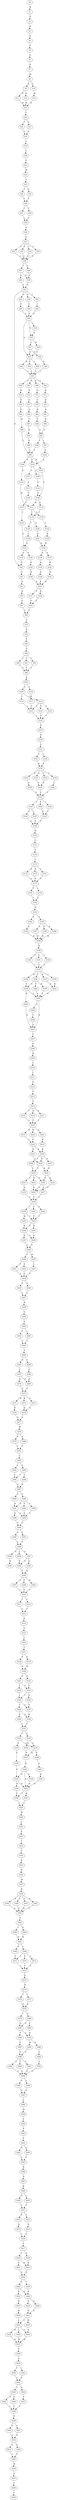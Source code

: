 strict digraph  {
	S0 -> S1 [ label = R ];
	S1 -> S2 [ label = E ];
	S2 -> S3 [ label = K ];
	S3 -> S4 [ label = K ];
	S4 -> S5 [ label = P ];
	S5 -> S6 [ label = G ];
	S6 -> S7 [ label = E ];
	S7 -> S8 [ label = M ];
	S8 -> S9 [ label = N ];
	S8 -> S10 [ label = S ];
	S9 -> S11 [ label = R ];
	S9 -> S12 [ label = P ];
	S10 -> S13 [ label = W ];
	S11 -> S14 [ label = W ];
	S12 -> S14 [ label = W ];
	S13 -> S14 [ label = W ];
	S14 -> S15 [ label = S ];
	S15 -> S16 [ label = T ];
	S15 -> S17 [ label = S ];
	S16 -> S18 [ label = Y ];
	S17 -> S18 [ label = Y ];
	S18 -> S19 [ label = L ];
	S19 -> S20 [ label = L ];
	S20 -> S21 [ label = G ];
	S21 -> S22 [ label = W ];
	S22 -> S23 [ label = T ];
	S23 -> S24 [ label = T ];
	S23 -> S25 [ label = A ];
	S24 -> S26 [ label = F ];
	S25 -> S26 [ label = F ];
	S26 -> S27 [ label = L ];
	S26 -> S28 [ label = V ];
	S27 -> S29 [ label = L ];
	S28 -> S29 [ label = L ];
	S29 -> S30 [ label = Y ];
	S30 -> S31 [ label = S ];
	S31 -> S32 [ label = Y ];
	S31 -> S33 [ label = S ];
	S31 -> S34 [ label = C ];
	S31 -> S35 [ label = F ];
	S32 -> S36 [ label = E ];
	S33 -> S36 [ label = E ];
	S34 -> S36 [ label = E ];
	S35 -> S36 [ label = E ];
	S36 -> S37 [ label = T ];
	S36 -> S38 [ label = A ];
	S37 -> S39 [ label = N ];
	S37 -> S40 [ label = S ];
	S38 -> S39 [ label = N ];
	S39 -> S41 [ label = G ];
	S40 -> S41 [ label = G ];
	S41 -> S42 [ label = E ];
	S41 -> S43 [ label = D ];
	S41 -> S44 [ label = A ];
	S41 -> S45 [ label = N ];
	S42 -> S46 [ label = I ];
	S43 -> S47 [ label = G ];
	S44 -> S48 [ label = P ];
	S45 -> S49 [ label = L ];
	S46 -> S50 [ label = P ];
	S47 -> S51 [ label = Q ];
	S48 -> S50 [ label = P ];
	S49 -> S50 [ label = P ];
	S50 -> S52 [ label = N ];
	S50 -> S53 [ label = G ];
	S50 -> S54 [ label = L ];
	S51 -> S55 [ label = A ];
	S52 -> S56 [ label = W ];
	S52 -> S57 [ label = L ];
	S53 -> S58 [ label = P ];
	S53 -> S59 [ label = L ];
	S53 -> S60 [ label = W ];
	S54 -> S52 [ label = N ];
	S55 -> S61 [ label = P ];
	S56 -> S53 [ label = G ];
	S57 -> S53 [ label = G ];
	S57 -> S62 [ label = N ];
	S58 -> S63 [ label = L ];
	S59 -> S63 [ label = L ];
	S60 -> S63 [ label = L ];
	S61 -> S64 [ label = C ];
	S62 -> S65 [ label = Q ];
	S63 -> S66 [ label = G ];
	S63 -> S67 [ label = N ];
	S63 -> S68 [ label = E ];
	S63 -> S69 [ label = P ];
	S64 -> S70 [ label = V ];
	S65 -> S63 [ label = L ];
	S66 -> S71 [ label = K ];
	S67 -> S72 [ label = N ];
	S68 -> S73 [ label = G ];
	S69 -> S74 [ label = K ];
	S70 -> S75 [ label = F ];
	S71 -> S76 [ label = H ];
	S72 -> S77 [ label = S ];
	S73 -> S78 [ label = G ];
	S74 -> S79 [ label = D ];
	S75 -> S80 [ label = P ];
	S76 -> S81 [ label = N ];
	S77 -> S82 [ label = Q ];
	S78 -> S83 [ label = R ];
	S79 -> S84 [ label = H ];
	S80 -> S85 [ label = F ];
	S81 -> S86 [ label = Q ];
	S82 -> S87 [ label = V ];
	S83 -> S88 [ label = E ];
	S84 -> S89 [ label = M ];
	S85 -> S90 [ label = I ];
	S85 -> S91 [ label = T ];
	S85 -> S92 [ label = V ];
	S86 -> S93 [ label = D ];
	S87 -> S94 [ label = R ];
	S88 -> S93 [ label = D ];
	S89 -> S95 [ label = T ];
	S90 -> S96 [ label = Y ];
	S91 -> S96 [ label = Y ];
	S92 -> S96 [ label = Y ];
	S93 -> S97 [ label = I ];
	S93 -> S98 [ label = F ];
	S94 -> S99 [ label = S ];
	S95 -> S100 [ label = K ];
	S95 -> S101 [ label = H ];
	S95 -> S102 [ label = S ];
	S96 -> S103 [ label = K ];
	S97 -> S104 [ label = P ];
	S98 -> S95 [ label = T ];
	S99 -> S95 [ label = T ];
	S100 -> S105 [ label = N ];
	S101 -> S106 [ label = P ];
	S102 -> S107 [ label = S ];
	S102 -> S108 [ label = P ];
	S103 -> S109 [ label = G ];
	S103 -> S110 [ label = E ];
	S104 -> S102 [ label = S ];
	S105 -> S111 [ label = W ];
	S106 -> S112 [ label = R ];
	S106 -> S111 [ label = W ];
	S107 -> S113 [ label = F ];
	S108 -> S114 [ label = F ];
	S109 -> S115 [ label = S ];
	S109 -> S116 [ label = T ];
	S110 -> S117 [ label = F ];
	S111 -> S118 [ label = L ];
	S111 -> S119 [ label = I ];
	S112 -> S119 [ label = I ];
	S113 -> S120 [ label = V ];
	S114 -> S106 [ label = P ];
	S115 -> S121 [ label = V ];
	S115 -> S122 [ label = T ];
	S115 -> S123 [ label = S ];
	S116 -> S122 [ label = T ];
	S117 -> S122 [ label = T ];
	S118 -> S124 [ label = A ];
	S119 -> S125 [ label = T ];
	S119 -> S126 [ label = G ];
	S120 -> S127 [ label = F ];
	S121 -> S128 [ label = Y ];
	S122 -> S128 [ label = Y ];
	S123 -> S128 [ label = Y ];
	S124 -> S129 [ label = R ];
	S125 -> S130 [ label = L ];
	S126 -> S131 [ label = S ];
	S127 -> S132 [ label = C ];
	S128 -> S133 [ label = F ];
	S129 -> S134 [ label = R ];
	S130 -> S135 [ label = S ];
	S131 -> S134 [ label = R ];
	S132 -> S135 [ label = S ];
	S133 -> S136 [ label = S ];
	S134 -> S137 [ label = E ];
	S134 -> S138 [ label = N ];
	S135 -> S139 [ label = S ];
	S135 -> S140 [ label = R ];
	S136 -> S141 [ label = C ];
	S137 -> S142 [ label = R ];
	S138 -> S143 [ label = H ];
	S139 -> S43 [ label = D ];
	S140 -> S144 [ label = Q ];
	S141 -> S145 [ label = T ];
	S141 -> S146 [ label = I ];
	S142 -> S147 [ label = D ];
	S143 -> S148 [ label = Q ];
	S144 -> S149 [ label = K ];
	S145 -> S150 [ label = K ];
	S146 -> S150 [ label = K ];
	S147 -> S151 [ label = K ];
	S148 -> S151 [ label = K ];
	S149 -> S151 [ label = K ];
	S150 -> S152 [ label = K ];
	S150 -> S153 [ label = A ];
	S150 -> S154 [ label = T ];
	S150 -> S155 [ label = F ];
	S151 -> S156 [ label = D ];
	S151 -> S157 [ label = E ];
	S152 -> S158 [ label = G ];
	S153 -> S159 [ label = N ];
	S154 -> S159 [ label = N ];
	S155 -> S160 [ label = L ];
	S156 -> S161 [ label = S ];
	S157 -> S161 [ label = S ];
	S158 -> S162 [ label = S ];
	S159 -> S162 [ label = S ];
	S160 -> S162 [ label = S ];
	S161 -> S64 [ label = C ];
	S162 -> S163 [ label = L ];
	S162 -> S164 [ label = F ];
	S162 -> S165 [ label = I ];
	S163 -> S166 [ label = S ];
	S163 -> S167 [ label = Y ];
	S164 -> S168 [ label = F ];
	S165 -> S168 [ label = F ];
	S166 -> S169 [ label = P ];
	S167 -> S169 [ label = P ];
	S168 -> S169 [ label = P ];
	S169 -> S170 [ label = W ];
	S170 -> S171 [ label = C ];
	S171 -> S172 [ label = A ];
	S172 -> S173 [ label = T ];
	S173 -> S174 [ label = K ];
	S173 -> S175 [ label = R ];
	S173 -> S176 [ label = S ];
	S174 -> S177 [ label = A ];
	S175 -> S177 [ label = A ];
	S176 -> S177 [ label = A ];
	S177 -> S178 [ label = V ];
	S177 -> S179 [ label = I ];
	S178 -> S180 [ label = Y ];
	S179 -> S180 [ label = Y ];
	S180 -> S181 [ label = D ];
	S181 -> S182 [ label = R ];
	S181 -> S183 [ label = G ];
	S182 -> S184 [ label = H ];
	S183 -> S185 [ label = N ];
	S183 -> S186 [ label = K ];
	S183 -> S187 [ label = Q ];
	S184 -> S188 [ label = W ];
	S185 -> S188 [ label = W ];
	S186 -> S188 [ label = W ];
	S187 -> S188 [ label = W ];
	S188 -> S189 [ label = K ];
	S189 -> S190 [ label = P ];
	S189 -> S191 [ label = Y ];
	S189 -> S192 [ label = T ];
	S190 -> S193 [ label = C ];
	S191 -> S193 [ label = C ];
	S192 -> S193 [ label = C ];
	S193 -> S194 [ label = L ];
	S193 -> S195 [ label = T ];
	S193 -> S196 [ label = M ];
	S193 -> S197 [ label = K ];
	S194 -> S198 [ label = V ];
	S194 -> S199 [ label = M ];
	S194 -> S200 [ label = P ];
	S195 -> S201 [ label = K ];
	S196 -> S198 [ label = V ];
	S197 -> S201 [ label = K ];
	S198 -> S202 [ label = E ];
	S198 -> S203 [ label = D ];
	S199 -> S202 [ label = E ];
	S200 -> S202 [ label = E ];
	S201 -> S202 [ label = E ];
	S202 -> S204 [ label = D ];
	S202 -> S205 [ label = D ];
	S203 -> S205 [ label = D ];
	S204 -> S206 [ label = T ];
	S205 -> S207 [ label = Y ];
	S206 -> S205 [ label = D ];
	S207 -> S208 [ label = P ];
	S208 -> S209 [ label = R ];
	S209 -> S210 [ label = C ];
	S210 -> S211 [ label = I ];
	S211 -> S212 [ label = F ];
	S212 -> S213 [ label = P ];
	S213 -> S214 [ label = F ];
	S214 -> S215 [ label = I ];
	S214 -> S216 [ label = N ];
	S214 -> S217 [ label = K ];
	S215 -> S218 [ label = Y ];
	S216 -> S218 [ label = Y ];
	S217 -> S218 [ label = Y ];
	S218 -> S219 [ label = R ];
	S218 -> S220 [ label = H ];
	S218 -> S221 [ label = A ];
	S219 -> S222 [ label = G ];
	S220 -> S222 [ label = G ];
	S221 -> S223 [ label = R ];
	S222 -> S224 [ label = K ];
	S222 -> S225 [ label = R ];
	S223 -> S224 [ label = K ];
	S224 -> S226 [ label = S ];
	S224 -> S227 [ label = A ];
	S224 -> S228 [ label = L ];
	S225 -> S226 [ label = S ];
	S226 -> S229 [ label = Y ];
	S226 -> S230 [ label = H ];
	S227 -> S230 [ label = H ];
	S228 -> S229 [ label = Y ];
	S229 -> S231 [ label = S ];
	S229 -> S232 [ label = N ];
	S229 -> S233 [ label = R ];
	S230 -> S234 [ label = K ];
	S230 -> S232 [ label = N ];
	S231 -> S235 [ label = N ];
	S232 -> S236 [ label = S ];
	S232 -> S237 [ label = T ];
	S233 -> S236 [ label = S ];
	S234 -> S236 [ label = S ];
	S235 -> S238 [ label = C ];
	S236 -> S238 [ label = C ];
	S237 -> S238 [ label = C ];
	S238 -> S239 [ label = I ];
	S238 -> S240 [ label = V ];
	S238 -> S241 [ label = T ];
	S239 -> S242 [ label = T ];
	S239 -> S243 [ label = M ];
	S240 -> S242 [ label = T ];
	S241 -> S242 [ label = T ];
	S242 -> S244 [ label = E ];
	S242 -> S245 [ label = D ];
	S243 -> S244 [ label = E ];
	S244 -> S246 [ label = G ];
	S244 -> S247 [ label = D ];
	S245 -> S246 [ label = G ];
	S246 -> S248 [ label = S ];
	S247 -> S248 [ label = S ];
	S248 -> S249 [ label = F ];
	S248 -> S250 [ label = W ];
	S249 -> S251 [ label = F ];
	S249 -> S252 [ label = S ];
	S250 -> S253 [ label = L ];
	S251 -> S254 [ label = G ];
	S252 -> S254 [ label = G ];
	S253 -> S254 [ label = G ];
	S254 -> S255 [ label = K ];
	S254 -> S256 [ label = R ];
	S255 -> S257 [ label = L ];
	S256 -> S257 [ label = L ];
	S257 -> S258 [ label = W ];
	S258 -> S259 [ label = C ];
	S259 -> S260 [ label = S ];
	S260 -> S261 [ label = V ];
	S260 -> S262 [ label = L ];
	S261 -> S263 [ label = T ];
	S262 -> S263 [ label = T ];
	S263 -> S264 [ label = S ];
	S264 -> S265 [ label = N ];
	S264 -> S266 [ label = S ];
	S265 -> S267 [ label = Y ];
	S266 -> S268 [ label = F ];
	S267 -> S269 [ label = D ];
	S267 -> S270 [ label = N ];
	S268 -> S269 [ label = D ];
	S269 -> S271 [ label = E ];
	S270 -> S271 [ label = E ];
	S271 -> S272 [ label = M ];
	S271 -> S273 [ label = K ];
	S271 -> S274 [ label = N ];
	S272 -> S275 [ label = K ];
	S273 -> S276 [ label = Q ];
	S274 -> S276 [ label = Q ];
	S275 -> S277 [ label = Q ];
	S276 -> S277 [ label = Q ];
	S277 -> S278 [ label = W ];
	S278 -> S279 [ label = K ];
	S278 -> S280 [ label = R ];
	S279 -> S281 [ label = Y ];
	S280 -> S281 [ label = Y ];
	S281 -> S282 [ label = C ];
	S282 -> S283 [ label = A ];
	S282 -> S284 [ label = E ];
	S283 -> S285 [ label = I ];
	S284 -> S286 [ label = T ];
	S284 -> S285 [ label = I ];
	S285 -> S287 [ label = N ];
	S286 -> S287 [ label = N ];
	S287 -> S288 [ label = E ];
	S287 -> S289 [ label = G ];
	S288 -> S290 [ label = F ];
	S288 -> S291 [ label = H ];
	S288 -> S292 [ label = Y ];
	S289 -> S291 [ label = H ];
	S290 -> S293 [ label = G ];
	S291 -> S294 [ label = Q ];
	S291 -> S293 [ label = G ];
	S292 -> S293 [ label = G ];
	S293 -> S295 [ label = G ];
	S294 -> S295 [ label = G ];
	S295 -> S296 [ label = N ];
	S295 -> S297 [ label = S ];
	S296 -> S298 [ label = S ];
	S297 -> S298 [ label = S ];
	S298 -> S299 [ label = L ];
	S298 -> S300 [ label = Q ];
	S298 -> S301 [ label = F ];
	S299 -> S302 [ label = S ];
	S300 -> S303 [ label = R ];
	S301 -> S302 [ label = S ];
	S301 -> S304 [ label = G ];
	S302 -> S305 [ label = K ];
	S304 -> S305 [ label = K ];
	S305 -> S307 [ label = S ];
	S305 -> S308 [ label = P ];
	S305 -> S309 [ label = H ];
	S307 -> S310 [ label = C ];
	S308 -> S310 [ label = C ];
	S309 -> S310 [ label = C ];
	S310 -> S311 [ label = I ];
	S310 -> S312 [ label = V ];
	S311 -> S313 [ label = F ];
	S312 -> S313 [ label = F ];
	S313 -> S314 [ label = P ];
	S314 -> S315 [ label = S ];
	S315 -> S316 [ label = I ];
	S316 -> S317 [ label = Y ];
	S317 -> S318 [ label = R ];
	S317 -> S319 [ label = K ];
	S318 -> S320 [ label = N ];
	S319 -> S320 [ label = N ];
	S320 -> S321 [ label = S ];
	S320 -> S322 [ label = N ];
	S321 -> S323 [ label = V ];
	S321 -> S324 [ label = T ];
	S322 -> S323 [ label = V ];
	S323 -> S325 [ label = I ];
	S323 -> S326 [ label = V ];
	S324 -> S325 [ label = I ];
	S325 -> S327 [ label = S ];
	S325 -> S328 [ label = T ];
	S326 -> S327 [ label = S ];
	S327 -> S329 [ label = E ];
	S328 -> S330 [ label = Q ];
	S328 -> S329 [ label = E ];
	S329 -> S331 [ label = C ];
	S330 -> S331 [ label = C ];
	S331 -> S332 [ label = I ];
	S331 -> S333 [ label = V ];
	S332 -> S334 [ label = E ];
	S332 -> S335 [ label = S ];
	S333 -> S336 [ label = D ];
	S333 -> S334 [ label = E ];
	S334 -> S337 [ label = N ];
	S334 -> S338 [ label = D ];
	S335 -> S339 [ label = S ];
	S336 -> S337 [ label = N ];
	S337 -> S340 [ label = E ];
	S338 -> S341 [ label = D ];
	S339 -> S342 [ label = D ];
	S340 -> S342 [ label = D ];
	S340 -> S343 [ label = N ];
	S340 -> S344 [ label = S ];
	S341 -> S345 [ label = K ];
	S342 -> S343 [ label = N ];
	S342 -> S346 [ label = H ];
	S343 -> S347 [ label = K ];
	S343 -> S348 [ label = Y ];
	S344 -> S343 [ label = N ];
	S345 -> S343 [ label = N ];
	S346 -> S348 [ label = Y ];
	S347 -> S349 [ label = L ];
	S348 -> S349 [ label = L ];
	S349 -> S350 [ label = W ];
	S350 -> S351 [ label = C ];
	S351 -> S352 [ label = P ];
	S352 -> S353 [ label = T ];
	S353 -> S354 [ label = T ];
	S354 -> S355 [ label = E ];
	S355 -> S356 [ label = N ];
	S356 -> S357 [ label = M ];
	S357 -> S358 [ label = D ];
	S358 -> S359 [ label = K ];
	S358 -> S360 [ label = S ];
	S358 -> S361 [ label = A ];
	S358 -> S362 [ label = R ];
	S359 -> S363 [ label = D ];
	S360 -> S363 [ label = D ];
	S361 -> S363 [ label = D ];
	S362 -> S363 [ label = D ];
	S363 -> S364 [ label = G ];
	S364 -> S365 [ label = L ];
	S364 -> S366 [ label = K ];
	S365 -> S367 [ label = W ];
	S366 -> S367 [ label = W ];
	S367 -> S368 [ label = S ];
	S367 -> S369 [ label = N ];
	S368 -> S370 [ label = F ];
	S368 -> S371 [ label = I ];
	S368 -> S372 [ label = L ];
	S369 -> S371 [ label = I ];
	S370 -> S373 [ label = C ];
	S371 -> S373 [ label = C ];
	S372 -> S373 [ label = C ];
	S373 -> S374 [ label = A ];
	S374 -> S375 [ label = D ];
	S375 -> S376 [ label = T ];
	S375 -> S377 [ label = I ];
	S376 -> S378 [ label = R ];
	S377 -> S378 [ label = R ];
	S378 -> S379 [ label = I ];
	S378 -> S380 [ label = V ];
	S379 -> S381 [ label = S ];
	S380 -> S381 [ label = S ];
	S380 -> S382 [ label = P ];
	S381 -> S383 [ label = A ];
	S381 -> S384 [ label = S ];
	S382 -> S383 [ label = A ];
	S383 -> S385 [ label = M ];
	S383 -> S386 [ label = R ];
	S384 -> S387 [ label = L ];
	S385 -> S388 [ label = V ];
	S386 -> S389 [ label = T ];
	S387 -> S388 [ label = V ];
	S388 -> S390 [ label = F ];
	S388 -> S391 [ label = S ];
	S388 -> S392 [ label = P ];
	S389 -> S393 [ label = V ];
	S390 -> S394 [ label = G ];
	S391 -> S394 [ label = G ];
	S392 -> S394 [ label = G ];
	S393 -> S394 [ label = G ];
	S394 -> S395 [ label = P ];
	S394 -> S396 [ label = F ];
	S395 -> S397 [ label = P ];
	S396 -> S397 [ label = P ];
	S397 -> S398 [ label = C ];
	S398 -> S399 [ label = H ];
	S399 -> S400 [ label = F ];
	S400 -> S401 [ label = P ];
	S401 -> S402 [ label = F ];
	S402 -> S403 [ label = N ];
	S402 -> S404 [ label = R ];
	S403 -> S405 [ label = Y ];
	S404 -> S405 [ label = Y ];
	S405 -> S406 [ label = K ];
	S406 -> S407 [ label = N ];
	S407 -> S408 [ label = K ];
	S408 -> S409 [ label = N ];
	S408 -> S410 [ label = S ];
	S409 -> S411 [ label = Y ];
	S410 -> S411 [ label = Y ];
	S411 -> S412 [ label = F ];
	S411 -> S413 [ label = Y ];
	S412 -> S414 [ label = N ];
	S413 -> S415 [ label = S ];
	S414 -> S416 [ label = C ];
	S415 -> S416 [ label = C ];
	S416 -> S417 [ label = T ];
	S417 -> S418 [ label = T ];
	S417 -> S419 [ label = N ];
	S418 -> S420 [ label = K ];
	S418 -> S421 [ label = E ];
	S419 -> S420 [ label = K ];
	S420 -> S422 [ label = G ];
	S421 -> S422 [ label = G ];
	S422 -> S423 [ label = S ];
	S422 -> S424 [ label = T ];
	S423 -> S425 [ label = E ];
	S423 -> S426 [ label = K ];
	S424 -> S426 [ label = K ];
	S425 -> S427 [ label = E ];
	S426 -> S428 [ label = D ];
	S426 -> S429 [ label = Q ];
	S427 -> S430 [ label = K ];
	S428 -> S431 [ label = N ];
	S429 -> S431 [ label = N ];
	S430 -> S432 [ label = L ];
	S431 -> S432 [ label = L ];
	S431 -> S433 [ label = H ];
	S432 -> S434 [ label = L ];
	S432 -> S435 [ label = S ];
	S432 -> S436 [ label = M ];
	S433 -> S435 [ label = S ];
	S434 -> S437 [ label = W ];
	S435 -> S437 [ label = W ];
	S436 -> S437 [ label = W ];
	S437 -> S438 [ label = C ];
	S438 -> S439 [ label = A ];
	S439 -> S440 [ label = T ];
	S439 -> S441 [ label = I ];
	S440 -> S442 [ label = S ];
	S441 -> S442 [ label = S ];
	S442 -> S443 [ label = Y ];
	S442 -> S444 [ label = R ];
	S443 -> S445 [ label = N ];
	S443 -> S446 [ label = D ];
	S444 -> S447 [ label = Y ];
	S445 -> S448 [ label = Y ];
	S446 -> S448 [ label = Y ];
	S447 -> S448 [ label = Y ];
	S448 -> S449 [ label = D ];
	S449 -> S450 [ label = R ];
	S449 -> S451 [ label = Q ];
	S450 -> S452 [ label = D ];
	S451 -> S452 [ label = D ];
	S452 -> S453 [ label = H ];
	S452 -> S454 [ label = R ];
	S453 -> S455 [ label = T ];
	S454 -> S455 [ label = T ];
	S455 -> S456 [ label = W ];
	S456 -> S457 [ label = V ];
	S457 -> S458 [ label = Y ];
	S458 -> S459 [ label = C ];
}
